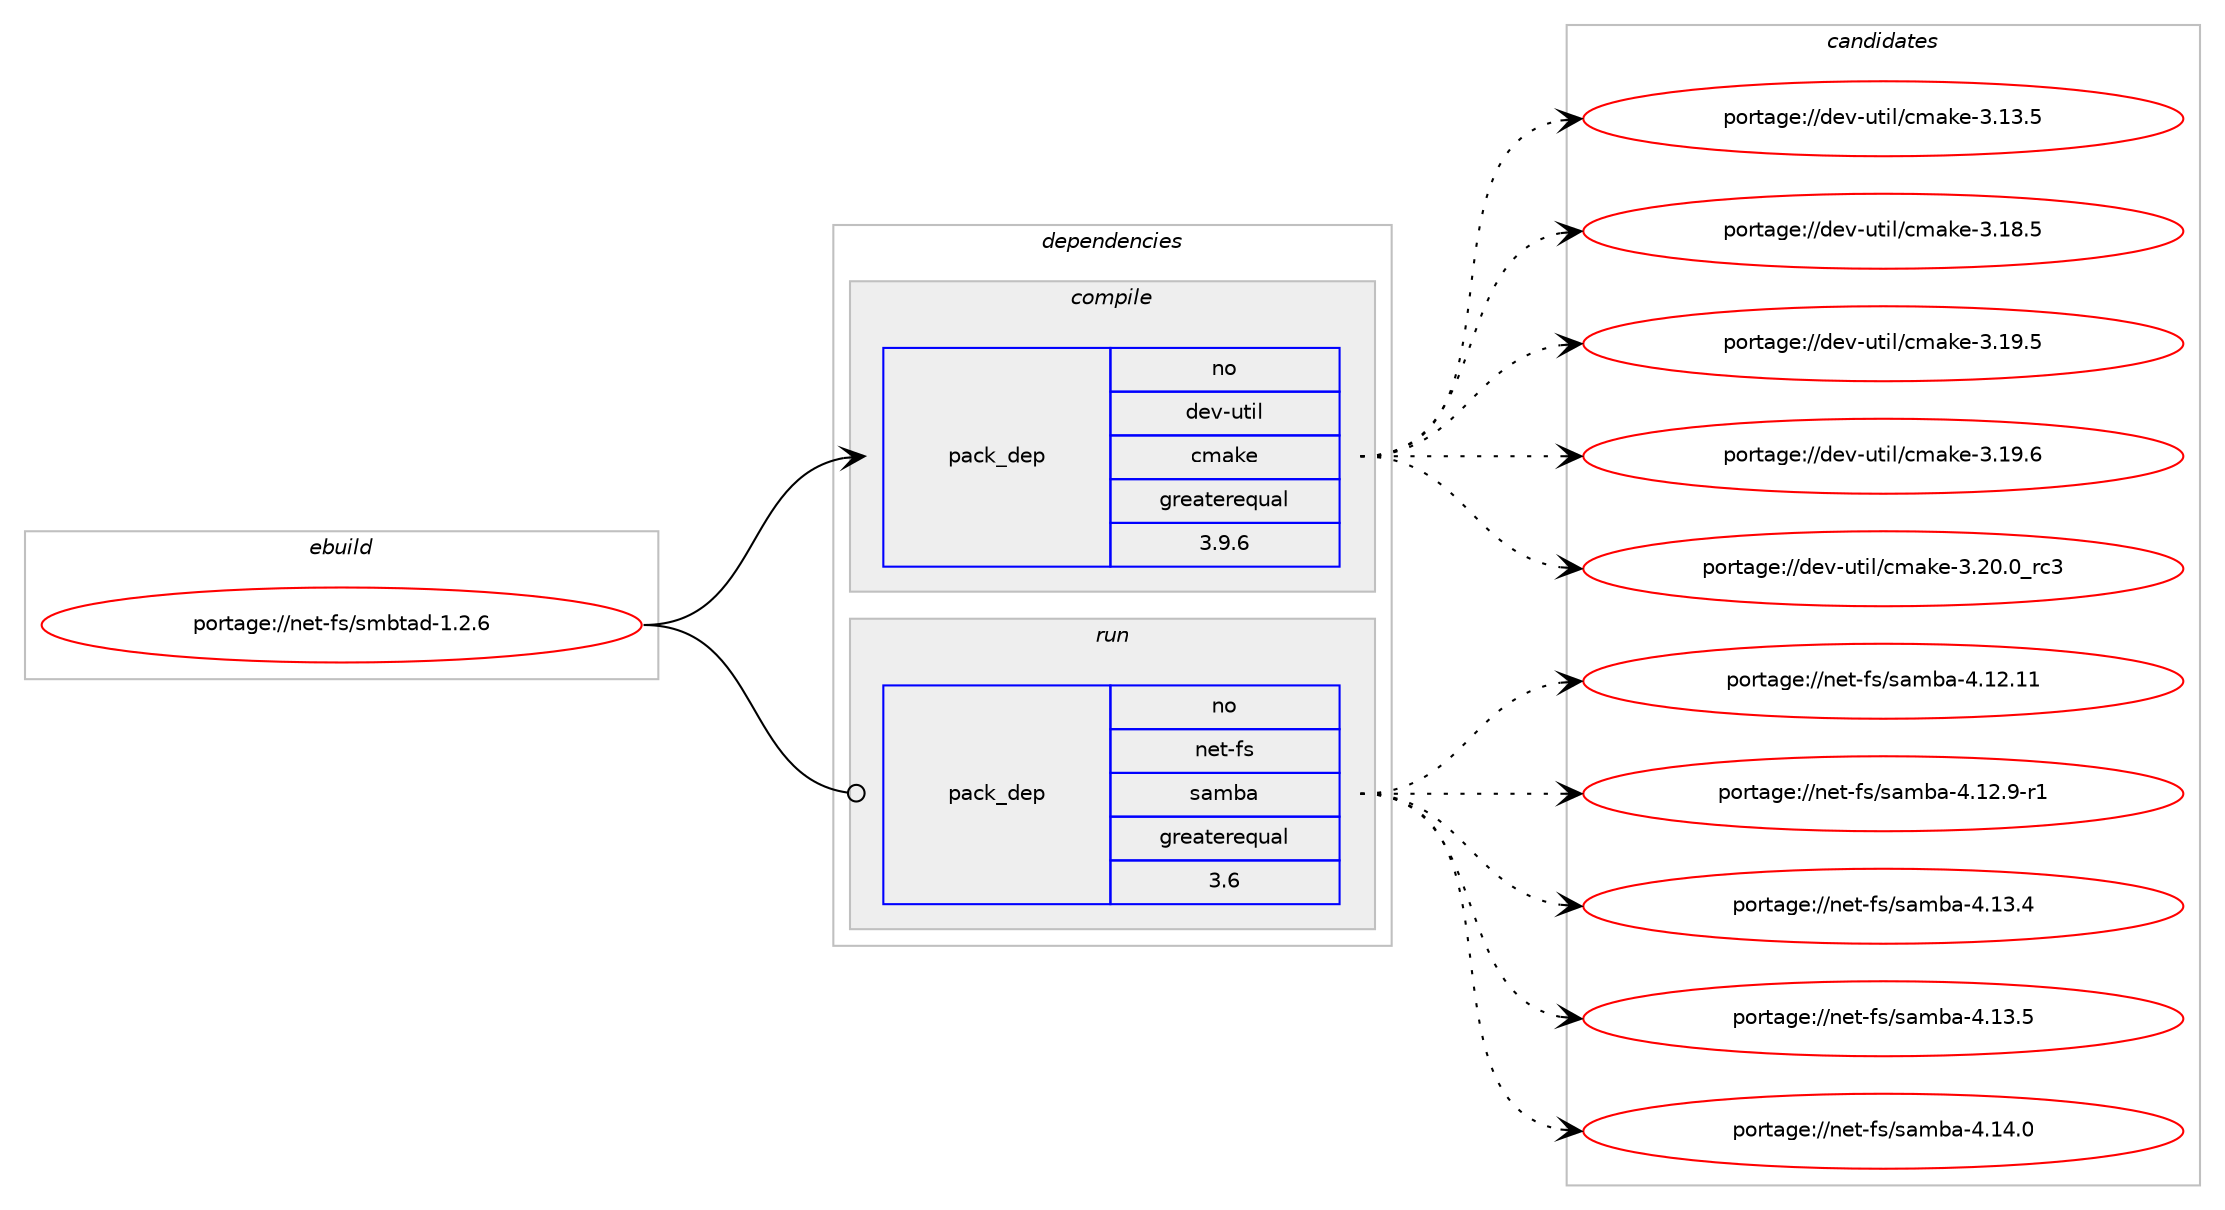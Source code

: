 digraph prolog {

# *************
# Graph options
# *************

newrank=true;
concentrate=true;
compound=true;
graph [rankdir=LR,fontname=Helvetica,fontsize=10,ranksep=1.5];#, ranksep=2.5, nodesep=0.2];
edge  [arrowhead=vee];
node  [fontname=Helvetica,fontsize=10];

# **********
# The ebuild
# **********

subgraph cluster_leftcol {
color=gray;
rank=same;
label=<<i>ebuild</i>>;
id [label="portage://net-fs/smbtad-1.2.6", color=red, width=4, href="../net-fs/smbtad-1.2.6.svg"];
}

# ****************
# The dependencies
# ****************

subgraph cluster_midcol {
color=gray;
label=<<i>dependencies</i>>;
subgraph cluster_compile {
fillcolor="#eeeeee";
style=filled;
label=<<i>compile</i>>;
# *** BEGIN UNKNOWN DEPENDENCY TYPE (TODO) ***
# id -> package_dependency(portage://net-fs/smbtad-1.2.6,install,no,dev-db,libdbi,none,[,,],[],[])
# *** END UNKNOWN DEPENDENCY TYPE (TODO) ***

# *** BEGIN UNKNOWN DEPENDENCY TYPE (TODO) ***
# id -> package_dependency(portage://net-fs/smbtad-1.2.6,install,no,dev-libs,iniparser,none,[,,],[slot(0)],[])
# *** END UNKNOWN DEPENDENCY TYPE (TODO) ***

subgraph pack38 {
dependency118 [label=<<TABLE BORDER="0" CELLBORDER="1" CELLSPACING="0" CELLPADDING="4" WIDTH="220"><TR><TD ROWSPAN="6" CELLPADDING="30">pack_dep</TD></TR><TR><TD WIDTH="110">no</TD></TR><TR><TD>dev-util</TD></TR><TR><TD>cmake</TD></TR><TR><TD>greaterequal</TD></TR><TR><TD>3.9.6</TD></TR></TABLE>>, shape=none, color=blue];
}
id:e -> dependency118:w [weight=20,style="solid",arrowhead="vee"];
# *** BEGIN UNKNOWN DEPENDENCY TYPE (TODO) ***
# id -> package_dependency(portage://net-fs/smbtad-1.2.6,install,no,sys-devel,make,none,[,,],[],[])
# *** END UNKNOWN DEPENDENCY TYPE (TODO) ***

# *** BEGIN UNKNOWN DEPENDENCY TYPE (TODO) ***
# id -> package_dependency(portage://net-fs/smbtad-1.2.6,install,no,sys-libs,talloc,none,[,,],[],[])
# *** END UNKNOWN DEPENDENCY TYPE (TODO) ***

}
subgraph cluster_compileandrun {
fillcolor="#eeeeee";
style=filled;
label=<<i>compile and run</i>>;
}
subgraph cluster_run {
fillcolor="#eeeeee";
style=filled;
label=<<i>run</i>>;
# *** BEGIN UNKNOWN DEPENDENCY TYPE (TODO) ***
# id -> package_dependency(portage://net-fs/smbtad-1.2.6,run,no,dev-db,libdbi,none,[,,],[],[])
# *** END UNKNOWN DEPENDENCY TYPE (TODO) ***

# *** BEGIN UNKNOWN DEPENDENCY TYPE (TODO) ***
# id -> package_dependency(portage://net-fs/smbtad-1.2.6,run,no,dev-libs,iniparser,none,[,,],[slot(0)],[])
# *** END UNKNOWN DEPENDENCY TYPE (TODO) ***

subgraph pack39 {
dependency119 [label=<<TABLE BORDER="0" CELLBORDER="1" CELLSPACING="0" CELLPADDING="4" WIDTH="220"><TR><TD ROWSPAN="6" CELLPADDING="30">pack_dep</TD></TR><TR><TD WIDTH="110">no</TD></TR><TR><TD>net-fs</TD></TR><TR><TD>samba</TD></TR><TR><TD>greaterequal</TD></TR><TR><TD>3.6</TD></TR></TABLE>>, shape=none, color=blue];
}
id:e -> dependency119:w [weight=20,style="solid",arrowhead="odot"];
# *** BEGIN UNKNOWN DEPENDENCY TYPE (TODO) ***
# id -> package_dependency(portage://net-fs/smbtad-1.2.6,run,no,sys-libs,talloc,none,[,,],[],[])
# *** END UNKNOWN DEPENDENCY TYPE (TODO) ***

}
}

# **************
# The candidates
# **************

subgraph cluster_choices {
rank=same;
color=gray;
label=<<i>candidates</i>>;

subgraph choice38 {
color=black;
nodesep=1;
choice1001011184511711610510847991099710710145514649514653 [label="portage://dev-util/cmake-3.13.5", color=red, width=4,href="../dev-util/cmake-3.13.5.svg"];
choice1001011184511711610510847991099710710145514649564653 [label="portage://dev-util/cmake-3.18.5", color=red, width=4,href="../dev-util/cmake-3.18.5.svg"];
choice1001011184511711610510847991099710710145514649574653 [label="portage://dev-util/cmake-3.19.5", color=red, width=4,href="../dev-util/cmake-3.19.5.svg"];
choice1001011184511711610510847991099710710145514649574654 [label="portage://dev-util/cmake-3.19.6", color=red, width=4,href="../dev-util/cmake-3.19.6.svg"];
choice1001011184511711610510847991099710710145514650484648951149951 [label="portage://dev-util/cmake-3.20.0_rc3", color=red, width=4,href="../dev-util/cmake-3.20.0_rc3.svg"];
dependency118:e -> choice1001011184511711610510847991099710710145514649514653:w [style=dotted,weight="100"];
dependency118:e -> choice1001011184511711610510847991099710710145514649564653:w [style=dotted,weight="100"];
dependency118:e -> choice1001011184511711610510847991099710710145514649574653:w [style=dotted,weight="100"];
dependency118:e -> choice1001011184511711610510847991099710710145514649574654:w [style=dotted,weight="100"];
dependency118:e -> choice1001011184511711610510847991099710710145514650484648951149951:w [style=dotted,weight="100"];
}
subgraph choice39 {
color=black;
nodesep=1;
choice11010111645102115471159710998974552464950464949 [label="portage://net-fs/samba-4.12.11", color=red, width=4,href="../net-fs/samba-4.12.11.svg"];
choice1101011164510211547115971099897455246495046574511449 [label="portage://net-fs/samba-4.12.9-r1", color=red, width=4,href="../net-fs/samba-4.12.9-r1.svg"];
choice110101116451021154711597109989745524649514652 [label="portage://net-fs/samba-4.13.4", color=red, width=4,href="../net-fs/samba-4.13.4.svg"];
choice110101116451021154711597109989745524649514653 [label="portage://net-fs/samba-4.13.5", color=red, width=4,href="../net-fs/samba-4.13.5.svg"];
choice110101116451021154711597109989745524649524648 [label="portage://net-fs/samba-4.14.0", color=red, width=4,href="../net-fs/samba-4.14.0.svg"];
dependency119:e -> choice11010111645102115471159710998974552464950464949:w [style=dotted,weight="100"];
dependency119:e -> choice1101011164510211547115971099897455246495046574511449:w [style=dotted,weight="100"];
dependency119:e -> choice110101116451021154711597109989745524649514652:w [style=dotted,weight="100"];
dependency119:e -> choice110101116451021154711597109989745524649514653:w [style=dotted,weight="100"];
dependency119:e -> choice110101116451021154711597109989745524649524648:w [style=dotted,weight="100"];
}
}

}
